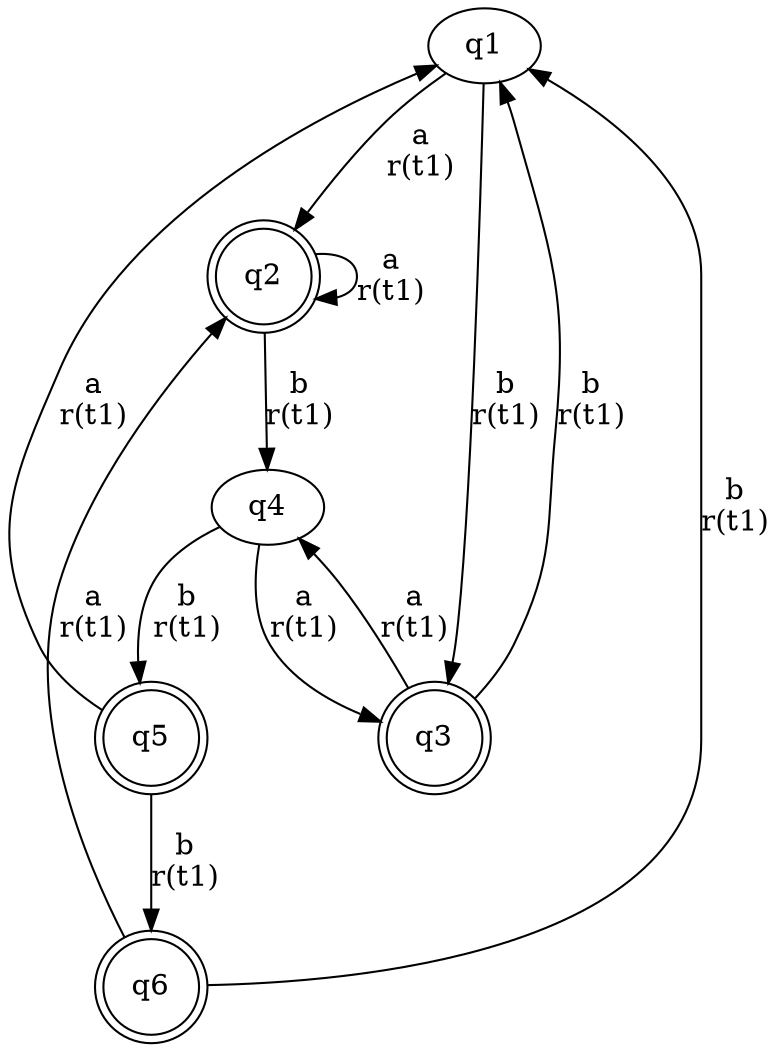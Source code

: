 digraph "tests_1/test23/solution301/solution" {
	q1[label=q1]
	q2[label=q2 shape=doublecircle]
	q4[label=q4]
	q3[label=q3 shape=doublecircle]
	q5[label=q5 shape=doublecircle]
	q6[label=q6 shape=doublecircle]
	q1 -> q2[label="a\nr(t1)\n"]
	q2 -> q4[label="b\nr(t1)\n"]
	q4 -> q3[label="a\nr(t1)\n"]
	q3 -> q4[label="a\nr(t1)\n"]
	q3 -> q1[label="b\nr(t1)\n"]
	q4 -> q5[label="b\nr(t1)\n"]
	q5 -> q6[label="b\nr(t1)\n"]
	q6 -> q1[label="b\nr(t1)\n"]
	q6 -> q2[label="a\nr(t1)\n"]
	q5 -> q1[label="a\nr(t1)\n"]
	q2 -> q2[label="a\nr(t1)\n"]
	q1 -> q3[label="b\nr(t1)\n"]
}
